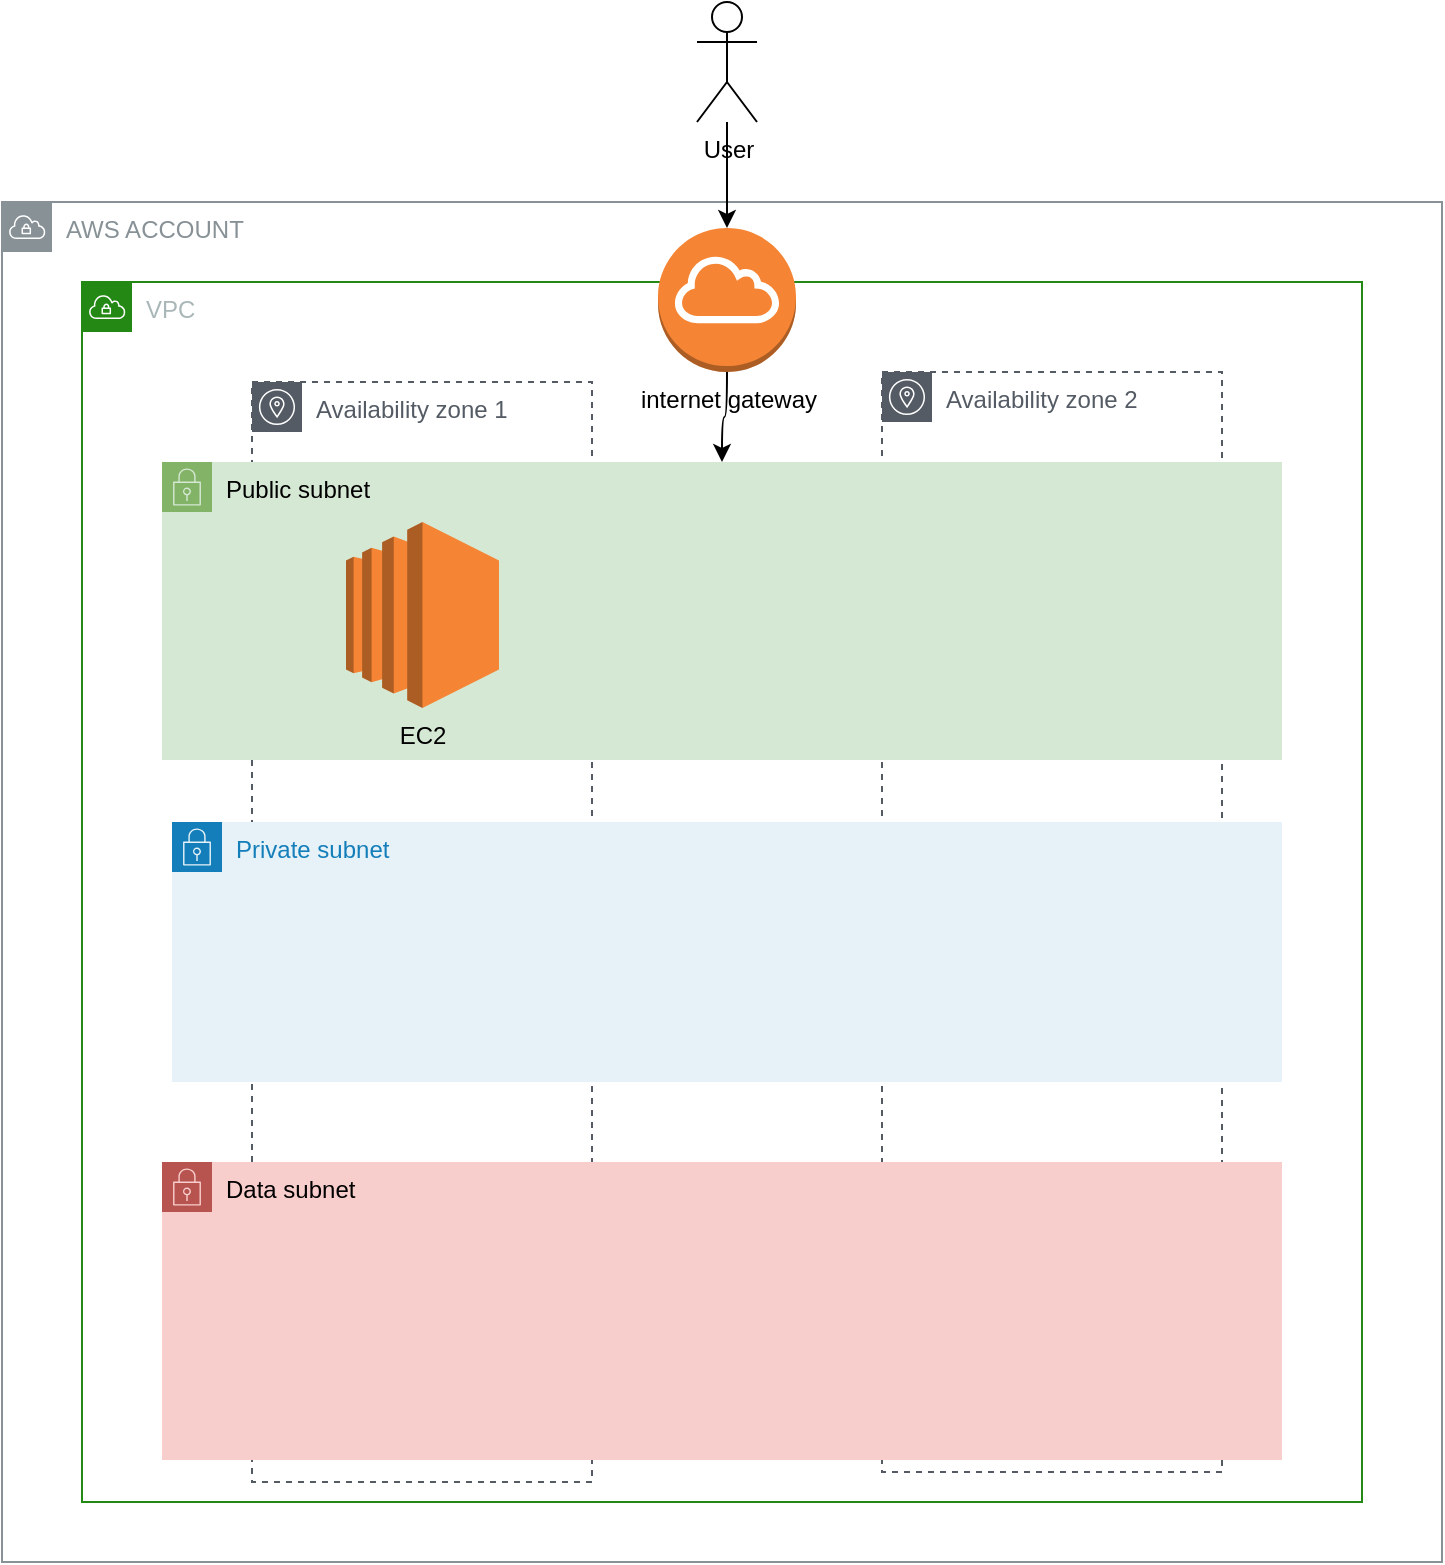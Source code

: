 <mxfile version="14.9.6" type="device"><diagram id="2tEOukYQJAOPcmCJ0uJn" name="0"><mxGraphModel dx="946" dy="1841" grid="1" gridSize="10" guides="1" tooltips="1" connect="1" arrows="1" fold="1" page="1" pageScale="1" pageWidth="827" pageHeight="1169" math="0" shadow="0"><root><mxCell id="G-Dwr1kCQEwum4MxPE1M-0"/><mxCell id="G-Dwr1kCQEwum4MxPE1M-1" parent="G-Dwr1kCQEwum4MxPE1M-0"/><mxCell id="TNjd7HQWyzyNTm58oP96-2" value="AWS ACCOUNT" style="outlineConnect=0;gradientColor=none;html=1;whiteSpace=wrap;fontSize=12;fontStyle=0;shape=mxgraph.aws4.group;grIcon=mxgraph.aws4.group_vpc;strokeColor=#879196;fillColor=none;verticalAlign=top;align=left;spacingLeft=30;fontColor=#879196;dashed=0;" parent="G-Dwr1kCQEwum4MxPE1M-1" vertex="1"><mxGeometry x="680" y="-760" width="720" height="680" as="geometry"/></mxCell><mxCell id="TNjd7HQWyzyNTm58oP96-3" value="VPC" style="points=[[0,0],[0.25,0],[0.5,0],[0.75,0],[1,0],[1,0.25],[1,0.5],[1,0.75],[1,1],[0.75,1],[0.5,1],[0.25,1],[0,1],[0,0.75],[0,0.5],[0,0.25]];outlineConnect=0;gradientColor=none;html=1;whiteSpace=wrap;fontSize=12;fontStyle=0;shape=mxgraph.aws4.group;grIcon=mxgraph.aws4.group_vpc;strokeColor=#248814;fillColor=none;verticalAlign=top;align=left;spacingLeft=30;fontColor=#AAB7B8;dashed=0;" parent="G-Dwr1kCQEwum4MxPE1M-1" vertex="1"><mxGeometry x="720" y="-720" width="640" height="610" as="geometry"/></mxCell><mxCell id="TNjd7HQWyzyNTm58oP96-0" value="Availability zone 2" style="outlineConnect=0;gradientColor=none;html=1;whiteSpace=wrap;fontSize=12;fontStyle=0;shape=mxgraph.aws4.group;grIcon=mxgraph.aws4.group_availability_zone;strokeColor=#545B64;fillColor=none;verticalAlign=top;align=left;spacingLeft=30;fontColor=#545B64;dashed=1;" parent="G-Dwr1kCQEwum4MxPE1M-1" vertex="1"><mxGeometry x="1120" y="-675" width="170" height="550" as="geometry"/></mxCell><mxCell id="TNjd7HQWyzyNTm58oP96-1" value="Availability zone 1" style="outlineConnect=0;gradientColor=none;html=1;whiteSpace=wrap;fontSize=12;fontStyle=0;shape=mxgraph.aws4.group;grIcon=mxgraph.aws4.group_availability_zone;strokeColor=#545B64;fillColor=none;verticalAlign=top;align=left;spacingLeft=30;fontColor=#545B64;dashed=1;" parent="G-Dwr1kCQEwum4MxPE1M-1" vertex="1"><mxGeometry x="805" y="-670" width="170" height="550" as="geometry"/></mxCell><mxCell id="TNjd7HQWyzyNTm58oP96-5" value="Public subnet" style="points=[[0,0],[0.25,0],[0.5,0],[0.75,0],[1,0],[1,0.25],[1,0.5],[1,0.75],[1,1],[0.75,1],[0.5,1],[0.25,1],[0,1],[0,0.75],[0,0.5],[0,0.25]];outlineConnect=0;html=1;whiteSpace=wrap;fontSize=12;fontStyle=0;shape=mxgraph.aws4.group;grIcon=mxgraph.aws4.group_security_group;grStroke=0;strokeColor=#82b366;fillColor=#d5e8d4;verticalAlign=top;align=left;spacingLeft=30;dashed=0;" parent="G-Dwr1kCQEwum4MxPE1M-1" vertex="1"><mxGeometry x="760" y="-630" width="560" height="149" as="geometry"/></mxCell><mxCell id="TNjd7HQWyzyNTm58oP96-6" value="Private subnet" style="points=[[0,0],[0.25,0],[0.5,0],[0.75,0],[1,0],[1,0.25],[1,0.5],[1,0.75],[1,1],[0.75,1],[0.5,1],[0.25,1],[0,1],[0,0.75],[0,0.5],[0,0.25]];outlineConnect=0;gradientColor=none;html=1;whiteSpace=wrap;fontSize=12;fontStyle=0;shape=mxgraph.aws4.group;grIcon=mxgraph.aws4.group_security_group;grStroke=0;strokeColor=#147EBA;fillColor=#E6F2F8;verticalAlign=top;align=left;spacingLeft=30;fontColor=#147EBA;dashed=0;" parent="G-Dwr1kCQEwum4MxPE1M-1" vertex="1"><mxGeometry x="765" y="-450" width="555" height="130" as="geometry"/></mxCell><mxCell id="TNjd7HQWyzyNTm58oP96-7" value="Data subnet" style="points=[[0,0],[0.25,0],[0.5,0],[0.75,0],[1,0],[1,0.25],[1,0.5],[1,0.75],[1,1],[0.75,1],[0.5,1],[0.25,1],[0,1],[0,0.75],[0,0.5],[0,0.25]];outlineConnect=0;html=1;whiteSpace=wrap;fontSize=12;fontStyle=0;shape=mxgraph.aws4.group;grIcon=mxgraph.aws4.group_security_group;grStroke=0;strokeColor=#b85450;fillColor=#f8cecc;verticalAlign=top;align=left;spacingLeft=30;dashed=0;" parent="G-Dwr1kCQEwum4MxPE1M-1" vertex="1"><mxGeometry x="760" y="-280" width="560" height="149" as="geometry"/></mxCell><mxCell id="TNjd7HQWyzyNTm58oP96-8" style="edgeStyle=orthogonalEdgeStyle;curved=1;rounded=0;orthogonalLoop=1;jettySize=auto;html=1;" parent="G-Dwr1kCQEwum4MxPE1M-1" source="TNjd7HQWyzyNTm58oP96-9" target="TNjd7HQWyzyNTm58oP96-5" edge="1"><mxGeometry relative="1" as="geometry"/></mxCell><mxCell id="TNjd7HQWyzyNTm58oP96-9" value="internet gateway" style="outlineConnect=0;dashed=0;verticalLabelPosition=bottom;verticalAlign=top;align=center;html=1;shape=mxgraph.aws3.internet_gateway;fillColor=#F58534;gradientColor=none;" parent="G-Dwr1kCQEwum4MxPE1M-1" vertex="1"><mxGeometry x="1008" y="-747" width="69" height="72" as="geometry"/></mxCell><mxCell id="TNjd7HQWyzyNTm58oP96-14" style="edgeStyle=orthogonalEdgeStyle;rounded=0;orthogonalLoop=1;jettySize=auto;html=1;" parent="G-Dwr1kCQEwum4MxPE1M-1" source="TNjd7HQWyzyNTm58oP96-15" target="TNjd7HQWyzyNTm58oP96-9" edge="1"><mxGeometry relative="1" as="geometry"/></mxCell><mxCell id="TNjd7HQWyzyNTm58oP96-15" value="User" style="shape=umlActor;verticalLabelPosition=bottom;verticalAlign=top;html=1;" parent="G-Dwr1kCQEwum4MxPE1M-1" vertex="1"><mxGeometry x="1027.5" y="-860" width="30" height="60" as="geometry"/></mxCell><mxCell id="TNjd7HQWyzyNTm58oP96-16" value="EC2" style="outlineConnect=0;dashed=0;verticalLabelPosition=bottom;verticalAlign=top;align=center;html=1;shape=mxgraph.aws3.ec2;fillColor=#F58534;gradientColor=none;" parent="G-Dwr1kCQEwum4MxPE1M-1" vertex="1"><mxGeometry x="852" y="-600" width="76.5" height="93" as="geometry"/></mxCell></root></mxGraphModel></diagram></mxfile>